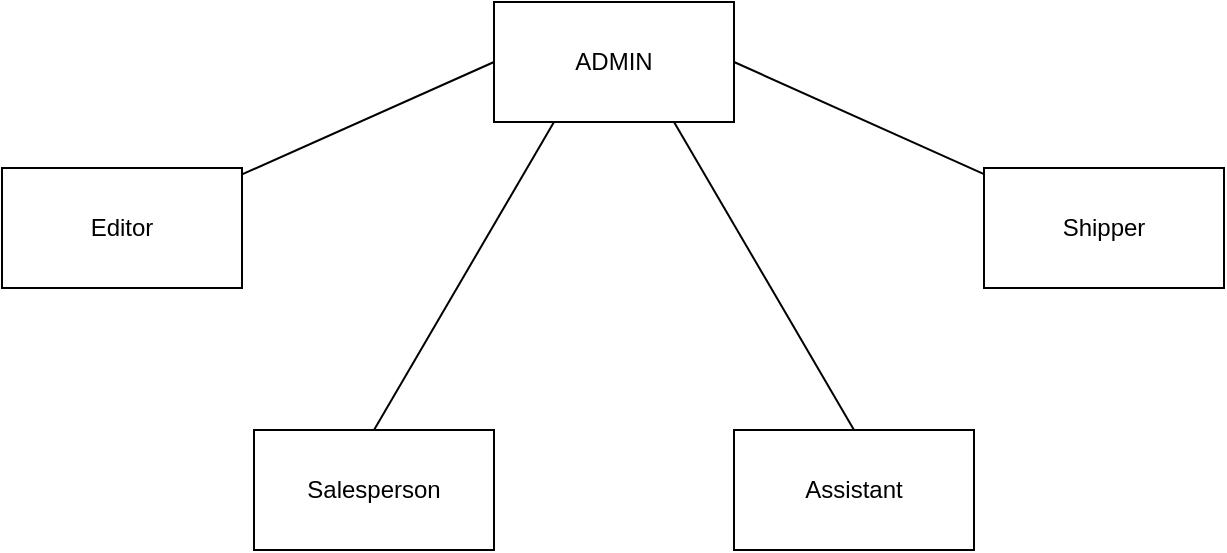 <mxfile version="24.6.2" type="github">
  <diagram name="Page-1" id="8oNH9lggx6t7SrYQ-okr">
    <mxGraphModel dx="857" dy="464" grid="0" gridSize="10" guides="1" tooltips="1" connect="1" arrows="1" fold="1" page="1" pageScale="1" pageWidth="850" pageHeight="1100" math="0" shadow="0">
      <root>
        <mxCell id="0" />
        <mxCell id="1" parent="0" />
        <mxCell id="dd2BouzEfwVuSSkNQ5Ll-6" style="rounded=0;orthogonalLoop=1;jettySize=auto;html=1;exitX=1;exitY=0.5;exitDx=0;exitDy=0;endArrow=none;endFill=0;" edge="1" parent="1" source="dd2BouzEfwVuSSkNQ5Ll-1" target="dd2BouzEfwVuSSkNQ5Ll-2">
          <mxGeometry relative="1" as="geometry" />
        </mxCell>
        <mxCell id="dd2BouzEfwVuSSkNQ5Ll-9" style="rounded=0;orthogonalLoop=1;jettySize=auto;html=1;exitX=0.25;exitY=1;exitDx=0;exitDy=0;entryX=0.5;entryY=0;entryDx=0;entryDy=0;endArrow=none;endFill=0;" edge="1" parent="1" source="dd2BouzEfwVuSSkNQ5Ll-1" target="dd2BouzEfwVuSSkNQ5Ll-7">
          <mxGeometry relative="1" as="geometry" />
        </mxCell>
        <mxCell id="dd2BouzEfwVuSSkNQ5Ll-10" style="rounded=0;orthogonalLoop=1;jettySize=auto;html=1;exitX=0.75;exitY=1;exitDx=0;exitDy=0;entryX=0.5;entryY=0;entryDx=0;entryDy=0;endArrow=none;endFill=0;" edge="1" parent="1" source="dd2BouzEfwVuSSkNQ5Ll-1" target="dd2BouzEfwVuSSkNQ5Ll-8">
          <mxGeometry relative="1" as="geometry" />
        </mxCell>
        <mxCell id="dd2BouzEfwVuSSkNQ5Ll-1" value="ADMIN" style="rounded=0;whiteSpace=wrap;html=1;" vertex="1" parent="1">
          <mxGeometry x="364" y="213" width="120" height="60" as="geometry" />
        </mxCell>
        <mxCell id="dd2BouzEfwVuSSkNQ5Ll-2" value="Shipper" style="rounded=0;whiteSpace=wrap;html=1;" vertex="1" parent="1">
          <mxGeometry x="609" y="296" width="120" height="60" as="geometry" />
        </mxCell>
        <mxCell id="dd2BouzEfwVuSSkNQ5Ll-4" style="rounded=0;orthogonalLoop=1;jettySize=auto;html=1;entryX=0;entryY=0.5;entryDx=0;entryDy=0;endArrow=none;endFill=0;" edge="1" parent="1" source="dd2BouzEfwVuSSkNQ5Ll-3" target="dd2BouzEfwVuSSkNQ5Ll-1">
          <mxGeometry relative="1" as="geometry" />
        </mxCell>
        <mxCell id="dd2BouzEfwVuSSkNQ5Ll-3" value="Editor" style="rounded=0;whiteSpace=wrap;html=1;" vertex="1" parent="1">
          <mxGeometry x="118" y="296" width="120" height="60" as="geometry" />
        </mxCell>
        <mxCell id="dd2BouzEfwVuSSkNQ5Ll-7" value="Salesperson" style="rounded=0;whiteSpace=wrap;html=1;" vertex="1" parent="1">
          <mxGeometry x="244" y="427" width="120" height="60" as="geometry" />
        </mxCell>
        <mxCell id="dd2BouzEfwVuSSkNQ5Ll-8" value="Assistant" style="rounded=0;whiteSpace=wrap;html=1;" vertex="1" parent="1">
          <mxGeometry x="484" y="427" width="120" height="60" as="geometry" />
        </mxCell>
      </root>
    </mxGraphModel>
  </diagram>
</mxfile>
